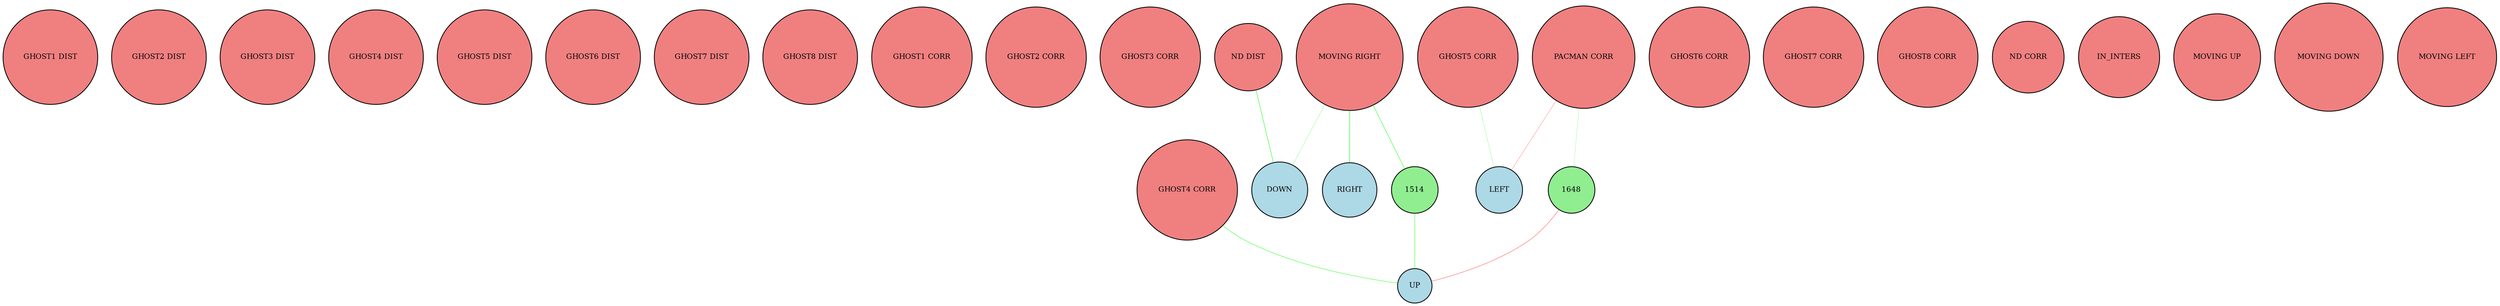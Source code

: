 digraph {
	node [bgcolor=black fontsize=9 height=0.2 shape=circle width=0.2]
	"GHOST1 DIST" [fillcolor=lightcoral shape=circle style=filled]
	"GHOST2 DIST" [fillcolor=lightcoral shape=circle style=filled]
	"GHOST3 DIST" [fillcolor=lightcoral shape=circle style=filled]
	"GHOST4 DIST" [fillcolor=lightcoral shape=circle style=filled]
	"GHOST5 DIST" [fillcolor=lightcoral shape=circle style=filled]
	"GHOST6 DIST" [fillcolor=lightcoral shape=circle style=filled]
	"GHOST7 DIST" [fillcolor=lightcoral shape=circle style=filled]
	"GHOST8 DIST" [fillcolor=lightcoral shape=circle style=filled]
	"GHOST1 CORR" [fillcolor=lightcoral shape=circle style=filled]
	"GHOST2 CORR" [fillcolor=lightcoral shape=circle style=filled]
	"GHOST3 CORR" [fillcolor=lightcoral shape=circle style=filled]
	"GHOST4 CORR" [fillcolor=lightcoral shape=circle style=filled]
	"GHOST5 CORR" [fillcolor=lightcoral shape=circle style=filled]
	"GHOST6 CORR" [fillcolor=lightcoral shape=circle style=filled]
	"GHOST7 CORR" [fillcolor=lightcoral shape=circle style=filled]
	"GHOST8 CORR" [fillcolor=lightcoral shape=circle style=filled]
	"PACMAN CORR" [fillcolor=lightcoral shape=circle style=filled]
	"ND CORR" [fillcolor=lightcoral shape=circle style=filled]
	"ND DIST" [fillcolor=lightcoral shape=circle style=filled]
	IN_INTERS [fillcolor=lightcoral shape=circle style=filled]
	"MOVING UP" [fillcolor=lightcoral shape=circle style=filled]
	"MOVING DOWN" [fillcolor=lightcoral shape=circle style=filled]
	"MOVING RIGHT" [fillcolor=lightcoral shape=circle style=filled]
	"MOVING LEFT" [fillcolor=lightcoral shape=circle style=filled]
	UP [fillcolor=lightblue style=filled]
	DOWN [fillcolor=lightblue style=filled]
	RIGHT [fillcolor=lightblue style=filled]
	LEFT [fillcolor=lightblue style=filled]
	1514 [fillcolor=lightgreen style=filled]
	1648 [fillcolor=lightgreen style=filled]
	"ND DIST" -> DOWN [arrowhead=none color=green penwidth=0.4745943393777605 style=solid]
	"PACMAN CORR" -> LEFT [arrowhead=none color=red penwidth=0.21413746405075912 style=solid]
	"GHOST4 CORR" -> UP [arrowhead=none color=green penwidth=0.4030218640403367 style=solid]
	"MOVING RIGHT" -> RIGHT [arrowhead=none color=green penwidth=0.5542361518612501 style=solid]
	"MOVING RIGHT" -> DOWN [arrowhead=none color=green penwidth=0.20721309587528208 style=solid]
	"GHOST5 CORR" -> LEFT [arrowhead=none color=green penwidth=0.20640289454116525 style=solid]
	"MOVING RIGHT" -> 1514 [arrowhead=none color=green penwidth=0.45191398620760836 style=solid]
	1514 -> UP [arrowhead=none color=green penwidth=0.42826673014897476 style=solid]
	"PACMAN CORR" -> 1648 [arrowhead=none color=green penwidth=0.18214591668196078 style=solid]
	1648 -> UP [arrowhead=none color=red penwidth=0.3130983734094384 style=solid]
}
